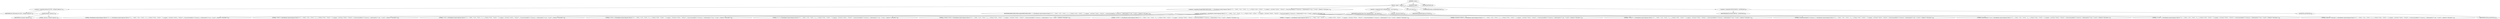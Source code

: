 digraph "&lt;clinit&gt;" {  
"2637" [label = <(METHOD,&lt;clinit&gt;)> ]
"2638" [label = <(BLOCK,&lt;empty&gt;,&lt;empty&gt;)> ]
"2639" [label = <(&lt;operator&gt;.assignment,boolean ON_VMS = isFamily(&quot;openvms&quot;))<SUB>168</SUB>> ]
"2640" [label = <(IDENTIFIER,ON_VMS,boolean ON_VMS = isFamily(&quot;openvms&quot;))<SUB>168</SUB>> ]
"2641" [label = <(isFamily,isFamily(&quot;openvms&quot;))<SUB>168</SUB>> ]
"2642" [label = <(IDENTIFIER,Os,isFamily(&quot;openvms&quot;))<SUB>168</SUB>> ]
"2643" [label = <(LITERAL,&quot;openvms&quot;,isFamily(&quot;openvms&quot;))<SUB>168</SUB>> ]
"2644" [label = <(&lt;operator&gt;.assignment,String[] DEFAULTEXCLUDES = { // Miscellaneous typical temporary files\012&quot;**/*~&quot;, &quot;**/#*#&quot;, &quot;**/.#*&quot;, &quot;**/%*%&quot;, &quot;**/._*&quot;, // CVS\012&quot;**/CVS&quot;, &quot;**/CVS/**&quot;, &quot;**/.cvsignore&quot;, // SCCS\012&quot;**/SCCS&quot;, &quot;**/SCCS/**&quot;, // Visual SourceSafe\012&quot;**/vssver.scc&quot;, // Subversion\012&quot;**/.svn&quot;, &quot;**/.svn/**&quot;, // Mac\012&quot;**/.DS_Store&quot; })<SUB>181</SUB>> ]
"2645" [label = <(IDENTIFIER,DEFAULTEXCLUDES,String[] DEFAULTEXCLUDES = { // Miscellaneous typical temporary files\012&quot;**/*~&quot;, &quot;**/#*#&quot;, &quot;**/.#*&quot;, &quot;**/%*%&quot;, &quot;**/._*&quot;, // CVS\012&quot;**/CVS&quot;, &quot;**/CVS/**&quot;, &quot;**/.cvsignore&quot;, // SCCS\012&quot;**/SCCS&quot;, &quot;**/SCCS/**&quot;, // Visual SourceSafe\012&quot;**/vssver.scc&quot;, // Subversion\012&quot;**/.svn&quot;, &quot;**/.svn/**&quot;, // Mac\012&quot;**/.DS_Store&quot; })<SUB>181</SUB>> ]
"2646" [label = <(&lt;operator&gt;.arrayInitializer,{ // Miscellaneous typical temporary files\012&quot;**/*~&quot;, &quot;**/#*#&quot;, &quot;**/.#*&quot;, &quot;**/%*%&quot;, &quot;**/._*&quot;, // CVS\012&quot;**/CVS&quot;, &quot;**/CVS/**&quot;, &quot;**/.cvsignore&quot;, // SCCS\012&quot;**/SCCS&quot;, &quot;**/SCCS/**&quot;, // Visual SourceSafe\012&quot;**/vssver.scc&quot;, // Subversion\012&quot;**/.svn&quot;, &quot;**/.svn/**&quot;, // Mac\012&quot;**/.DS_Store&quot; })<SUB>181</SUB>> ]
"2647" [label = <(LITERAL,// Miscellaneous typical temporary files\012&quot;**/*~&quot;,{ // Miscellaneous typical temporary files\012&quot;**/*~&quot;, &quot;**/#*#&quot;, &quot;**/.#*&quot;, &quot;**/%*%&quot;, &quot;**/._*&quot;, // CVS\012&quot;**/CVS&quot;, &quot;**/CVS/**&quot;, &quot;**/.cvsignore&quot;, // SCCS\012&quot;**/SCCS&quot;, &quot;**/SCCS/**&quot;, // Visual SourceSafe\012&quot;**/vssver.scc&quot;, // Subversion\012&quot;**/.svn&quot;, &quot;**/.svn/**&quot;, // Mac\012&quot;**/.DS_Store&quot; })<SUB>183</SUB>> ]
"2648" [label = <(LITERAL,&quot;**/#*#&quot;,{ // Miscellaneous typical temporary files\012&quot;**/*~&quot;, &quot;**/#*#&quot;, &quot;**/.#*&quot;, &quot;**/%*%&quot;, &quot;**/._*&quot;, // CVS\012&quot;**/CVS&quot;, &quot;**/CVS/**&quot;, &quot;**/.cvsignore&quot;, // SCCS\012&quot;**/SCCS&quot;, &quot;**/SCCS/**&quot;, // Visual SourceSafe\012&quot;**/vssver.scc&quot;, // Subversion\012&quot;**/.svn&quot;, &quot;**/.svn/**&quot;, // Mac\012&quot;**/.DS_Store&quot; })<SUB>184</SUB>> ]
"2649" [label = <(LITERAL,&quot;**/.#*&quot;,{ // Miscellaneous typical temporary files\012&quot;**/*~&quot;, &quot;**/#*#&quot;, &quot;**/.#*&quot;, &quot;**/%*%&quot;, &quot;**/._*&quot;, // CVS\012&quot;**/CVS&quot;, &quot;**/CVS/**&quot;, &quot;**/.cvsignore&quot;, // SCCS\012&quot;**/SCCS&quot;, &quot;**/SCCS/**&quot;, // Visual SourceSafe\012&quot;**/vssver.scc&quot;, // Subversion\012&quot;**/.svn&quot;, &quot;**/.svn/**&quot;, // Mac\012&quot;**/.DS_Store&quot; })<SUB>185</SUB>> ]
"2650" [label = <(LITERAL,&quot;**/%*%&quot;,{ // Miscellaneous typical temporary files\012&quot;**/*~&quot;, &quot;**/#*#&quot;, &quot;**/.#*&quot;, &quot;**/%*%&quot;, &quot;**/._*&quot;, // CVS\012&quot;**/CVS&quot;, &quot;**/CVS/**&quot;, &quot;**/.cvsignore&quot;, // SCCS\012&quot;**/SCCS&quot;, &quot;**/SCCS/**&quot;, // Visual SourceSafe\012&quot;**/vssver.scc&quot;, // Subversion\012&quot;**/.svn&quot;, &quot;**/.svn/**&quot;, // Mac\012&quot;**/.DS_Store&quot; })<SUB>186</SUB>> ]
"2651" [label = <(LITERAL,&quot;**/._*&quot;,{ // Miscellaneous typical temporary files\012&quot;**/*~&quot;, &quot;**/#*#&quot;, &quot;**/.#*&quot;, &quot;**/%*%&quot;, &quot;**/._*&quot;, // CVS\012&quot;**/CVS&quot;, &quot;**/CVS/**&quot;, &quot;**/.cvsignore&quot;, // SCCS\012&quot;**/SCCS&quot;, &quot;**/SCCS/**&quot;, // Visual SourceSafe\012&quot;**/vssver.scc&quot;, // Subversion\012&quot;**/.svn&quot;, &quot;**/.svn/**&quot;, // Mac\012&quot;**/.DS_Store&quot; })<SUB>187</SUB>> ]
"2652" [label = <(LITERAL,// CVS\012&quot;**/CVS&quot;,{ // Miscellaneous typical temporary files\012&quot;**/*~&quot;, &quot;**/#*#&quot;, &quot;**/.#*&quot;, &quot;**/%*%&quot;, &quot;**/._*&quot;, // CVS\012&quot;**/CVS&quot;, &quot;**/CVS/**&quot;, &quot;**/.cvsignore&quot;, // SCCS\012&quot;**/SCCS&quot;, &quot;**/SCCS/**&quot;, // Visual SourceSafe\012&quot;**/vssver.scc&quot;, // Subversion\012&quot;**/.svn&quot;, &quot;**/.svn/**&quot;, // Mac\012&quot;**/.DS_Store&quot; })<SUB>190</SUB>> ]
"2653" [label = <(LITERAL,&quot;**/CVS/**&quot;,{ // Miscellaneous typical temporary files\012&quot;**/*~&quot;, &quot;**/#*#&quot;, &quot;**/.#*&quot;, &quot;**/%*%&quot;, &quot;**/._*&quot;, // CVS\012&quot;**/CVS&quot;, &quot;**/CVS/**&quot;, &quot;**/.cvsignore&quot;, // SCCS\012&quot;**/SCCS&quot;, &quot;**/SCCS/**&quot;, // Visual SourceSafe\012&quot;**/vssver.scc&quot;, // Subversion\012&quot;**/.svn&quot;, &quot;**/.svn/**&quot;, // Mac\012&quot;**/.DS_Store&quot; })<SUB>191</SUB>> ]
"2654" [label = <(LITERAL,&quot;**/.cvsignore&quot;,{ // Miscellaneous typical temporary files\012&quot;**/*~&quot;, &quot;**/#*#&quot;, &quot;**/.#*&quot;, &quot;**/%*%&quot;, &quot;**/._*&quot;, // CVS\012&quot;**/CVS&quot;, &quot;**/CVS/**&quot;, &quot;**/.cvsignore&quot;, // SCCS\012&quot;**/SCCS&quot;, &quot;**/SCCS/**&quot;, // Visual SourceSafe\012&quot;**/vssver.scc&quot;, // Subversion\012&quot;**/.svn&quot;, &quot;**/.svn/**&quot;, // Mac\012&quot;**/.DS_Store&quot; })<SUB>192</SUB>> ]
"2655" [label = <(LITERAL,// SCCS\012&quot;**/SCCS&quot;,{ // Miscellaneous typical temporary files\012&quot;**/*~&quot;, &quot;**/#*#&quot;, &quot;**/.#*&quot;, &quot;**/%*%&quot;, &quot;**/._*&quot;, // CVS\012&quot;**/CVS&quot;, &quot;**/CVS/**&quot;, &quot;**/.cvsignore&quot;, // SCCS\012&quot;**/SCCS&quot;, &quot;**/SCCS/**&quot;, // Visual SourceSafe\012&quot;**/vssver.scc&quot;, // Subversion\012&quot;**/.svn&quot;, &quot;**/.svn/**&quot;, // Mac\012&quot;**/.DS_Store&quot; })<SUB>195</SUB>> ]
"2656" [label = <(LITERAL,&quot;**/SCCS/**&quot;,{ // Miscellaneous typical temporary files\012&quot;**/*~&quot;, &quot;**/#*#&quot;, &quot;**/.#*&quot;, &quot;**/%*%&quot;, &quot;**/._*&quot;, // CVS\012&quot;**/CVS&quot;, &quot;**/CVS/**&quot;, &quot;**/.cvsignore&quot;, // SCCS\012&quot;**/SCCS&quot;, &quot;**/SCCS/**&quot;, // Visual SourceSafe\012&quot;**/vssver.scc&quot;, // Subversion\012&quot;**/.svn&quot;, &quot;**/.svn/**&quot;, // Mac\012&quot;**/.DS_Store&quot; })<SUB>196</SUB>> ]
"2657" [label = <(LITERAL,// Visual SourceSafe\012&quot;**/vssver.scc&quot;,{ // Miscellaneous typical temporary files\012&quot;**/*~&quot;, &quot;**/#*#&quot;, &quot;**/.#*&quot;, &quot;**/%*%&quot;, &quot;**/._*&quot;, // CVS\012&quot;**/CVS&quot;, &quot;**/CVS/**&quot;, &quot;**/.cvsignore&quot;, // SCCS\012&quot;**/SCCS&quot;, &quot;**/SCCS/**&quot;, // Visual SourceSafe\012&quot;**/vssver.scc&quot;, // Subversion\012&quot;**/.svn&quot;, &quot;**/.svn/**&quot;, // Mac\012&quot;**/.DS_Store&quot; })<SUB>199</SUB>> ]
"2658" [label = <(LITERAL,// Subversion\012&quot;**/.svn&quot;,{ // Miscellaneous typical temporary files\012&quot;**/*~&quot;, &quot;**/#*#&quot;, &quot;**/.#*&quot;, &quot;**/%*%&quot;, &quot;**/._*&quot;, // CVS\012&quot;**/CVS&quot;, &quot;**/CVS/**&quot;, &quot;**/.cvsignore&quot;, // SCCS\012&quot;**/SCCS&quot;, &quot;**/SCCS/**&quot;, // Visual SourceSafe\012&quot;**/vssver.scc&quot;, // Subversion\012&quot;**/.svn&quot;, &quot;**/.svn/**&quot;, // Mac\012&quot;**/.DS_Store&quot; })<SUB>202</SUB>> ]
"2659" [label = <(LITERAL,&quot;**/.svn/**&quot;,{ // Miscellaneous typical temporary files\012&quot;**/*~&quot;, &quot;**/#*#&quot;, &quot;**/.#*&quot;, &quot;**/%*%&quot;, &quot;**/._*&quot;, // CVS\012&quot;**/CVS&quot;, &quot;**/CVS/**&quot;, &quot;**/.cvsignore&quot;, // SCCS\012&quot;**/SCCS&quot;, &quot;**/SCCS/**&quot;, // Visual SourceSafe\012&quot;**/vssver.scc&quot;, // Subversion\012&quot;**/.svn&quot;, &quot;**/.svn/**&quot;, // Mac\012&quot;**/.DS_Store&quot; })<SUB>203</SUB>> ]
"2660" [label = <(LITERAL,// Mac\012&quot;**/.DS_Store&quot;,{ // Miscellaneous typical temporary files\012&quot;**/*~&quot;, &quot;**/#*#&quot;, &quot;**/.#*&quot;, &quot;**/%*%&quot;, &quot;**/._*&quot;, // CVS\012&quot;**/CVS&quot;, &quot;**/CVS/**&quot;, &quot;**/.cvsignore&quot;, // SCCS\012&quot;**/SCCS&quot;, &quot;**/SCCS/**&quot;, // Visual SourceSafe\012&quot;**/vssver.scc&quot;, // Subversion\012&quot;**/.svn&quot;, &quot;**/.svn/**&quot;, // Mac\012&quot;**/.DS_Store&quot; })<SUB>206</SUB>> ]
"2661" [label = <(&lt;operator&gt;.assignment,Vector defaultExcludes = new Vector())<SUB>214</SUB>> ]
"2662" [label = <(IDENTIFIER,defaultExcludes,Vector defaultExcludes = new Vector())<SUB>214</SUB>> ]
"2663" [label = <(&lt;operator&gt;.alloc,new Vector())<SUB>214</SUB>> ]
"2664" [label = <(&lt;init&gt;,new Vector())<SUB>214</SUB>> ]
"3" [label = <(IDENTIFIER,defaultExcludes,new Vector())<SUB>214</SUB>> ]
"2665" [label = <(resetDefaultExcludes,resetDefaultExcludes())<SUB>216</SUB>> ]
"2666" [label = <(&lt;operator&gt;.assignment,FileUtils fileUtils = newFileUtils())<SUB>286</SUB>> ]
"2667" [label = <(IDENTIFIER,fileUtils,FileUtils fileUtils = newFileUtils())<SUB>286</SUB>> ]
"2668" [label = <(newFileUtils,newFileUtils())<SUB>286</SUB>> ]
"2669" [label = <(IDENTIFIER,FileUtils,newFileUtils())<SUB>286</SUB>> ]
"2670" [label = <(MODIFIER,STATIC)> ]
"2671" [label = <(METHOD_RETURN,void)> ]
  "2637" -> "2638" 
  "2637" -> "2670" 
  "2637" -> "2671" 
  "2638" -> "2639" 
  "2638" -> "2644" 
  "2638" -> "2661" 
  "2638" -> "2664" 
  "2638" -> "2665" 
  "2638" -> "2666" 
  "2639" -> "2640" 
  "2639" -> "2641" 
  "2641" -> "2642" 
  "2641" -> "2643" 
  "2644" -> "2645" 
  "2644" -> "2646" 
  "2646" -> "2647" 
  "2646" -> "2648" 
  "2646" -> "2649" 
  "2646" -> "2650" 
  "2646" -> "2651" 
  "2646" -> "2652" 
  "2646" -> "2653" 
  "2646" -> "2654" 
  "2646" -> "2655" 
  "2646" -> "2656" 
  "2646" -> "2657" 
  "2646" -> "2658" 
  "2646" -> "2659" 
  "2646" -> "2660" 
  "2661" -> "2662" 
  "2661" -> "2663" 
  "2664" -> "3" 
  "2666" -> "2667" 
  "2666" -> "2668" 
  "2668" -> "2669" 
}
